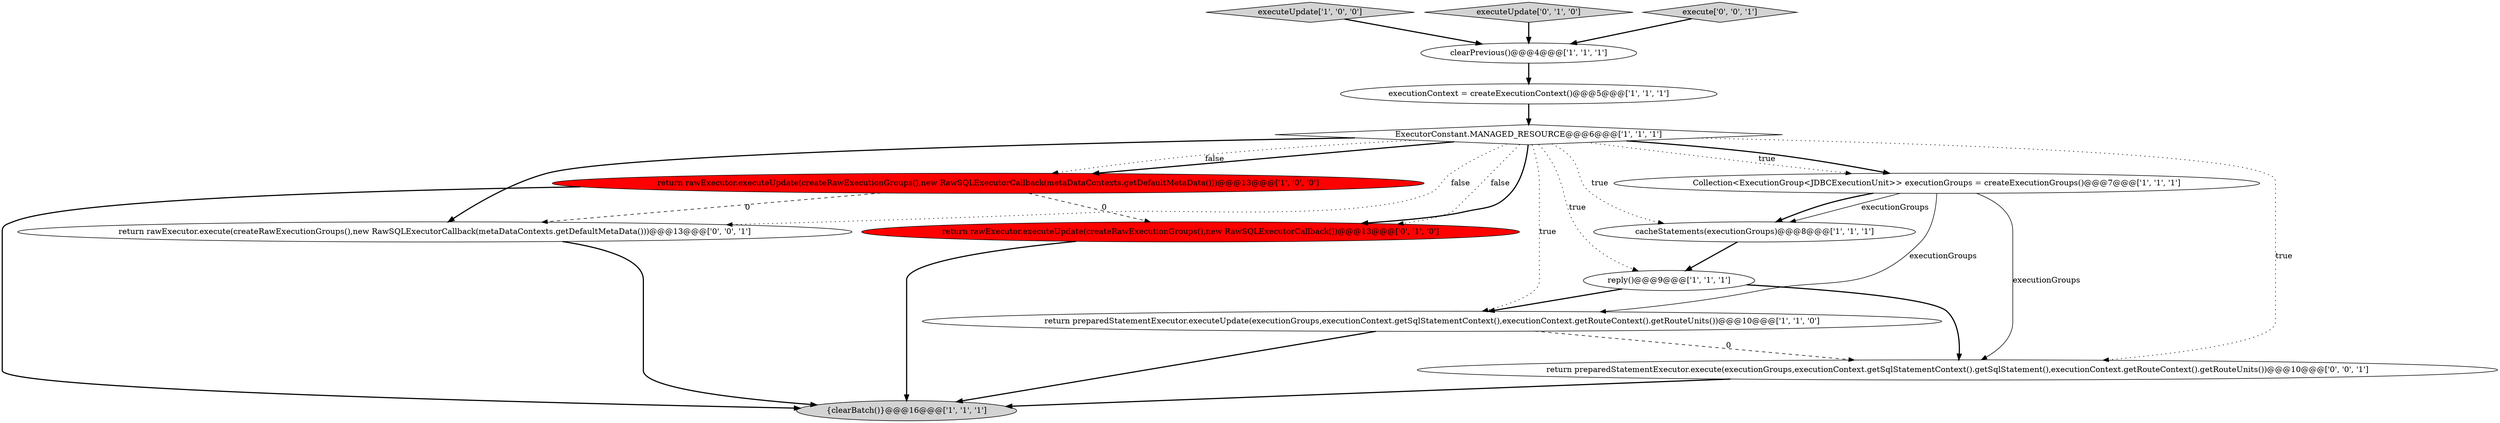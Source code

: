 digraph {
4 [style = filled, label = "return rawExecutor.executeUpdate(createRawExecutionGroups(),new RawSQLExecutorCallback(metaDataContexts.getDefaultMetaData()))@@@13@@@['1', '0', '0']", fillcolor = red, shape = ellipse image = "AAA1AAABBB1BBB"];
3 [style = filled, label = "Collection<ExecutionGroup<JDBCExecutionUnit>> executionGroups = createExecutionGroups()@@@7@@@['1', '1', '1']", fillcolor = white, shape = ellipse image = "AAA0AAABBB1BBB"];
8 [style = filled, label = "reply()@@@9@@@['1', '1', '1']", fillcolor = white, shape = ellipse image = "AAA0AAABBB1BBB"];
9 [style = filled, label = "executeUpdate['1', '0', '0']", fillcolor = lightgray, shape = diamond image = "AAA0AAABBB1BBB"];
12 [style = filled, label = "return rawExecutor.execute(createRawExecutionGroups(),new RawSQLExecutorCallback(metaDataContexts.getDefaultMetaData()))@@@13@@@['0', '0', '1']", fillcolor = white, shape = ellipse image = "AAA0AAABBB3BBB"];
6 [style = filled, label = "cacheStatements(executionGroups)@@@8@@@['1', '1', '1']", fillcolor = white, shape = ellipse image = "AAA0AAABBB1BBB"];
7 [style = filled, label = "executionContext = createExecutionContext()@@@5@@@['1', '1', '1']", fillcolor = white, shape = ellipse image = "AAA0AAABBB1BBB"];
10 [style = filled, label = "executeUpdate['0', '1', '0']", fillcolor = lightgray, shape = diamond image = "AAA0AAABBB2BBB"];
11 [style = filled, label = "return rawExecutor.executeUpdate(createRawExecutionGroups(),new RawSQLExecutorCallback())@@@13@@@['0', '1', '0']", fillcolor = red, shape = ellipse image = "AAA1AAABBB2BBB"];
14 [style = filled, label = "return preparedStatementExecutor.execute(executionGroups,executionContext.getSqlStatementContext().getSqlStatement(),executionContext.getRouteContext().getRouteUnits())@@@10@@@['0', '0', '1']", fillcolor = white, shape = ellipse image = "AAA0AAABBB3BBB"];
5 [style = filled, label = "{clearBatch()}@@@16@@@['1', '1', '1']", fillcolor = lightgray, shape = ellipse image = "AAA0AAABBB1BBB"];
13 [style = filled, label = "execute['0', '0', '1']", fillcolor = lightgray, shape = diamond image = "AAA0AAABBB3BBB"];
0 [style = filled, label = "clearPrevious()@@@4@@@['1', '1', '1']", fillcolor = white, shape = ellipse image = "AAA0AAABBB1BBB"];
2 [style = filled, label = "ExecutorConstant.MANAGED_RESOURCE@@@6@@@['1', '1', '1']", fillcolor = white, shape = diamond image = "AAA0AAABBB1BBB"];
1 [style = filled, label = "return preparedStatementExecutor.executeUpdate(executionGroups,executionContext.getSqlStatementContext(),executionContext.getRouteContext().getRouteUnits())@@@10@@@['1', '1', '0']", fillcolor = white, shape = ellipse image = "AAA0AAABBB1BBB"];
1->5 [style = bold, label=""];
2->3 [style = dotted, label="true"];
9->0 [style = bold, label=""];
12->5 [style = bold, label=""];
1->14 [style = dashed, label="0"];
2->3 [style = bold, label=""];
3->1 [style = solid, label="executionGroups"];
8->14 [style = bold, label=""];
3->6 [style = bold, label=""];
2->4 [style = bold, label=""];
2->12 [style = bold, label=""];
4->12 [style = dashed, label="0"];
0->7 [style = bold, label=""];
8->1 [style = bold, label=""];
3->14 [style = solid, label="executionGroups"];
11->5 [style = bold, label=""];
2->12 [style = dotted, label="false"];
2->6 [style = dotted, label="true"];
2->1 [style = dotted, label="true"];
7->2 [style = bold, label=""];
10->0 [style = bold, label=""];
6->8 [style = bold, label=""];
3->6 [style = solid, label="executionGroups"];
2->14 [style = dotted, label="true"];
2->4 [style = dotted, label="false"];
2->11 [style = dotted, label="false"];
4->11 [style = dashed, label="0"];
4->5 [style = bold, label=""];
2->11 [style = bold, label=""];
2->8 [style = dotted, label="true"];
13->0 [style = bold, label=""];
14->5 [style = bold, label=""];
}
